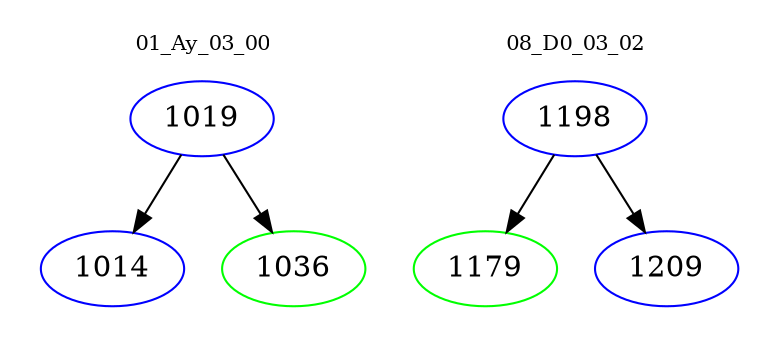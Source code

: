 digraph{
subgraph cluster_0 {
color = white
label = "01_Ay_03_00";
fontsize=10;
T0_1019 [label="1019", color="blue"]
T0_1019 -> T0_1014 [color="black"]
T0_1014 [label="1014", color="blue"]
T0_1019 -> T0_1036 [color="black"]
T0_1036 [label="1036", color="green"]
}
subgraph cluster_1 {
color = white
label = "08_D0_03_02";
fontsize=10;
T1_1198 [label="1198", color="blue"]
T1_1198 -> T1_1179 [color="black"]
T1_1179 [label="1179", color="green"]
T1_1198 -> T1_1209 [color="black"]
T1_1209 [label="1209", color="blue"]
}
}
